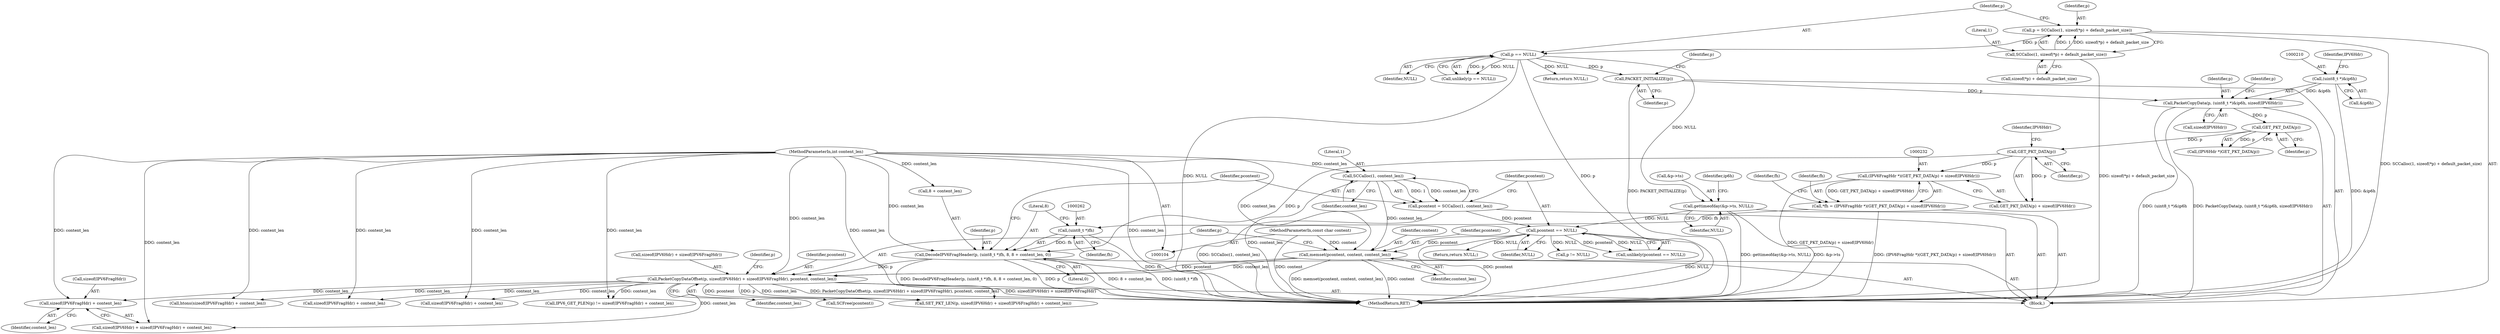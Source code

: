 digraph "1_suricata_4a04f814b15762eb446a5ead4d69d021512df6f8_13@API" {
"1000299" [label="(Call,sizeof(IPV6FragHdr) + content_len)"];
"1000285" [label="(Call,PacketCopyDataOffset(p, sizeof(IPV6Hdr) + sizeof(IPV6FragHdr), pcontent, content_len))"];
"1000259" [label="(Call,DecodeIPV6FragHeader(p, (uint8_t *)fh, 8, 8 + content_len, 0))"];
"1000234" [label="(Call,GET_PKT_DATA(p))"];
"1000221" [label="(Call,GET_PKT_DATA(p))"];
"1000207" [label="(Call,PacketCopyData(p, (uint8_t *)&ip6h, sizeof(IPV6Hdr)))"];
"1000133" [label="(Call,PACKET_INITIALIZE(p))"];
"1000128" [label="(Call,p == NULL)"];
"1000117" [label="(Call,p = SCCalloc(1, sizeof(*p) + default_packet_size))"];
"1000119" [label="(Call,SCCalloc(1, sizeof(*p) + default_packet_size))"];
"1000209" [label="(Call,(uint8_t *)&ip6h)"];
"1000261" [label="(Call,(uint8_t *)fh)"];
"1000229" [label="(Call,*fh = (IPV6FragHdr *)(GET_PKT_DATA(p) + sizeof(IPV6Hdr)))"];
"1000231" [label="(Call,(IPV6FragHdr *)(GET_PKT_DATA(p) + sizeof(IPV6Hdr)))"];
"1000109" [label="(MethodParameterIn,int content_len)"];
"1000281" [label="(Call,memset(pcontent, content, content_len))"];
"1000276" [label="(Call,pcontent == NULL)"];
"1000269" [label="(Call,pcontent = SCCalloc(1, content_len))"];
"1000271" [label="(Call,SCCalloc(1, content_len))"];
"1000135" [label="(Call,gettimeofday(&p->ts, NULL))"];
"1000108" [label="(MethodParameterIn,const char content)"];
"1000300" [label="(Call,sizeof(IPV6FragHdr))"];
"1000271" [label="(Call,SCCalloc(1, content_len))"];
"1000140" [label="(Identifier,NULL)"];
"1000281" [label="(Call,memset(pcontent, content, content_len))"];
"1000311" [label="(Call,htons(sizeof(IPV6FragHdr) + content_len))"];
"1000260" [label="(Identifier,p)"];
"1000273" [label="(Identifier,content_len)"];
"1000292" [label="(Identifier,pcontent)"];
"1000219" [label="(Call,(IPV6Hdr *)GET_PKT_DATA(p))"];
"1000231" [label="(Call,(IPV6FragHdr *)(GET_PKT_DATA(p) + sizeof(IPV6Hdr)))"];
"1000276" [label="(Call,pcontent == NULL)"];
"1000275" [label="(Call,unlikely(pcontent == NULL))"];
"1000299" [label="(Call,sizeof(IPV6FragHdr) + content_len)"];
"1000230" [label="(Identifier,fh)"];
"1000229" [label="(Call,*fh = (IPV6FragHdr *)(GET_PKT_DATA(p) + sizeof(IPV6Hdr)))"];
"1000269" [label="(Call,pcontent = SCCalloc(1, content_len))"];
"1000237" [label="(Identifier,IPV6Hdr)"];
"1000296" [label="(Call,sizeof(IPV6Hdr) + sizeof(IPV6FragHdr) + content_len)"];
"1000235" [label="(Identifier,p)"];
"1000222" [label="(Identifier,p)"];
"1000263" [label="(Identifier,fh)"];
"1000284" [label="(Identifier,content_len)"];
"1000214" [label="(Identifier,IPV6Hdr)"];
"1000293" [label="(Identifier,content_len)"];
"1000270" [label="(Identifier,pcontent)"];
"1000233" [label="(Call,GET_PKT_DATA(p) + sizeof(IPV6Hdr))"];
"1000118" [label="(Identifier,p)"];
"1000363" [label="(MethodReturn,RET)"];
"1000303" [label="(Call,SCFree(pcontent))"];
"1000207" [label="(Call,PacketCopyData(p, (uint8_t *)&ip6h, sizeof(IPV6Hdr)))"];
"1000286" [label="(Identifier,p)"];
"1000213" [label="(Call,sizeof(IPV6Hdr))"];
"1000128" [label="(Call,p == NULL)"];
"1000108" [label="(MethodParameterIn,const char content)"];
"1000279" [label="(Return,return NULL;)"];
"1000133" [label="(Call,PACKET_INITIALIZE(p))"];
"1000344" [label="(Call,sizeof(IPV6FragHdr) + content_len)"];
"1000294" [label="(Call,SET_PKT_LEN(p, sizeof(IPV6Hdr) + sizeof(IPV6FragHdr) + content_len))"];
"1000221" [label="(Call,GET_PKT_DATA(p))"];
"1000208" [label="(Identifier,p)"];
"1000209" [label="(Call,(uint8_t *)&ip6h)"];
"1000283" [label="(Identifier,content)"];
"1000109" [label="(MethodParameterIn,int content_len)"];
"1000110" [label="(Block,)"];
"1000287" [label="(Call,sizeof(IPV6Hdr) + sizeof(IPV6FragHdr))"];
"1000131" [label="(Return,return NULL;)"];
"1000136" [label="(Call,&p->ts)"];
"1000278" [label="(Identifier,NULL)"];
"1000264" [label="(Literal,8)"];
"1000261" [label="(Call,(uint8_t *)fh)"];
"1000138" [label="(Identifier,p)"];
"1000129" [label="(Identifier,p)"];
"1000240" [label="(Identifier,fh)"];
"1000312" [label="(Call,sizeof(IPV6FragHdr) + content_len)"];
"1000217" [label="(Identifier,p)"];
"1000302" [label="(Identifier,content_len)"];
"1000121" [label="(Call,sizeof(*p) + default_packet_size)"];
"1000295" [label="(Identifier,p)"];
"1000143" [label="(Identifier,ip6h)"];
"1000265" [label="(Call,8 + content_len)"];
"1000341" [label="(Call,IPV6_GET_PLEN(p) != sizeof(IPV6FragHdr) + content_len)"];
"1000130" [label="(Identifier,NULL)"];
"1000135" [label="(Call,gettimeofday(&p->ts, NULL))"];
"1000285" [label="(Call,PacketCopyDataOffset(p, sizeof(IPV6Hdr) + sizeof(IPV6FragHdr), pcontent, content_len))"];
"1000134" [label="(Identifier,p)"];
"1000282" [label="(Identifier,pcontent)"];
"1000259" [label="(Call,DecodeIPV6FragHeader(p, (uint8_t *)fh, 8, 8 + content_len, 0))"];
"1000234" [label="(Call,GET_PKT_DATA(p))"];
"1000127" [label="(Call,unlikely(p == NULL))"];
"1000356" [label="(Call,p != NULL)"];
"1000277" [label="(Identifier,pcontent)"];
"1000117" [label="(Call,p = SCCalloc(1, sizeof(*p) + default_packet_size))"];
"1000120" [label="(Literal,1)"];
"1000272" [label="(Literal,1)"];
"1000119" [label="(Call,SCCalloc(1, sizeof(*p) + default_packet_size))"];
"1000211" [label="(Call,&ip6h)"];
"1000268" [label="(Literal,0)"];
"1000299" -> "1000296"  [label="AST: "];
"1000299" -> "1000302"  [label="CFG: "];
"1000300" -> "1000299"  [label="AST: "];
"1000302" -> "1000299"  [label="AST: "];
"1000296" -> "1000299"  [label="CFG: "];
"1000285" -> "1000299"  [label="DDG: content_len"];
"1000109" -> "1000299"  [label="DDG: content_len"];
"1000285" -> "1000110"  [label="AST: "];
"1000285" -> "1000293"  [label="CFG: "];
"1000286" -> "1000285"  [label="AST: "];
"1000287" -> "1000285"  [label="AST: "];
"1000292" -> "1000285"  [label="AST: "];
"1000293" -> "1000285"  [label="AST: "];
"1000295" -> "1000285"  [label="CFG: "];
"1000285" -> "1000363"  [label="DDG: PacketCopyDataOffset(p, sizeof(IPV6Hdr) + sizeof(IPV6FragHdr), pcontent, content_len)"];
"1000285" -> "1000363"  [label="DDG: sizeof(IPV6Hdr) + sizeof(IPV6FragHdr)"];
"1000259" -> "1000285"  [label="DDG: p"];
"1000281" -> "1000285"  [label="DDG: pcontent"];
"1000281" -> "1000285"  [label="DDG: content_len"];
"1000109" -> "1000285"  [label="DDG: content_len"];
"1000285" -> "1000294"  [label="DDG: p"];
"1000285" -> "1000294"  [label="DDG: content_len"];
"1000285" -> "1000296"  [label="DDG: content_len"];
"1000285" -> "1000303"  [label="DDG: pcontent"];
"1000285" -> "1000311"  [label="DDG: content_len"];
"1000285" -> "1000312"  [label="DDG: content_len"];
"1000285" -> "1000341"  [label="DDG: content_len"];
"1000285" -> "1000344"  [label="DDG: content_len"];
"1000259" -> "1000110"  [label="AST: "];
"1000259" -> "1000268"  [label="CFG: "];
"1000260" -> "1000259"  [label="AST: "];
"1000261" -> "1000259"  [label="AST: "];
"1000264" -> "1000259"  [label="AST: "];
"1000265" -> "1000259"  [label="AST: "];
"1000268" -> "1000259"  [label="AST: "];
"1000270" -> "1000259"  [label="CFG: "];
"1000259" -> "1000363"  [label="DDG: DecodeIPV6FragHeader(p, (uint8_t *)fh, 8, 8 + content_len, 0)"];
"1000259" -> "1000363"  [label="DDG: p"];
"1000259" -> "1000363"  [label="DDG: 8 + content_len"];
"1000259" -> "1000363"  [label="DDG: (uint8_t *)fh"];
"1000234" -> "1000259"  [label="DDG: p"];
"1000261" -> "1000259"  [label="DDG: fh"];
"1000109" -> "1000259"  [label="DDG: content_len"];
"1000234" -> "1000233"  [label="AST: "];
"1000234" -> "1000235"  [label="CFG: "];
"1000235" -> "1000234"  [label="AST: "];
"1000237" -> "1000234"  [label="CFG: "];
"1000234" -> "1000231"  [label="DDG: p"];
"1000234" -> "1000233"  [label="DDG: p"];
"1000221" -> "1000234"  [label="DDG: p"];
"1000221" -> "1000219"  [label="AST: "];
"1000221" -> "1000222"  [label="CFG: "];
"1000222" -> "1000221"  [label="AST: "];
"1000219" -> "1000221"  [label="CFG: "];
"1000221" -> "1000219"  [label="DDG: p"];
"1000207" -> "1000221"  [label="DDG: p"];
"1000207" -> "1000110"  [label="AST: "];
"1000207" -> "1000213"  [label="CFG: "];
"1000208" -> "1000207"  [label="AST: "];
"1000209" -> "1000207"  [label="AST: "];
"1000213" -> "1000207"  [label="AST: "];
"1000217" -> "1000207"  [label="CFG: "];
"1000207" -> "1000363"  [label="DDG: (uint8_t *)&ip6h"];
"1000207" -> "1000363"  [label="DDG: PacketCopyData(p, (uint8_t *)&ip6h, sizeof(IPV6Hdr))"];
"1000133" -> "1000207"  [label="DDG: p"];
"1000209" -> "1000207"  [label="DDG: &ip6h"];
"1000133" -> "1000110"  [label="AST: "];
"1000133" -> "1000134"  [label="CFG: "];
"1000134" -> "1000133"  [label="AST: "];
"1000138" -> "1000133"  [label="CFG: "];
"1000133" -> "1000363"  [label="DDG: PACKET_INITIALIZE(p)"];
"1000128" -> "1000133"  [label="DDG: p"];
"1000128" -> "1000127"  [label="AST: "];
"1000128" -> "1000130"  [label="CFG: "];
"1000129" -> "1000128"  [label="AST: "];
"1000130" -> "1000128"  [label="AST: "];
"1000127" -> "1000128"  [label="CFG: "];
"1000128" -> "1000363"  [label="DDG: NULL"];
"1000128" -> "1000363"  [label="DDG: p"];
"1000128" -> "1000127"  [label="DDG: p"];
"1000128" -> "1000127"  [label="DDG: NULL"];
"1000117" -> "1000128"  [label="DDG: p"];
"1000128" -> "1000131"  [label="DDG: NULL"];
"1000128" -> "1000135"  [label="DDG: NULL"];
"1000117" -> "1000110"  [label="AST: "];
"1000117" -> "1000119"  [label="CFG: "];
"1000118" -> "1000117"  [label="AST: "];
"1000119" -> "1000117"  [label="AST: "];
"1000129" -> "1000117"  [label="CFG: "];
"1000117" -> "1000363"  [label="DDG: SCCalloc(1, sizeof(*p) + default_packet_size)"];
"1000119" -> "1000117"  [label="DDG: 1"];
"1000119" -> "1000117"  [label="DDG: sizeof(*p) + default_packet_size"];
"1000119" -> "1000121"  [label="CFG: "];
"1000120" -> "1000119"  [label="AST: "];
"1000121" -> "1000119"  [label="AST: "];
"1000119" -> "1000363"  [label="DDG: sizeof(*p) + default_packet_size"];
"1000209" -> "1000211"  [label="CFG: "];
"1000210" -> "1000209"  [label="AST: "];
"1000211" -> "1000209"  [label="AST: "];
"1000214" -> "1000209"  [label="CFG: "];
"1000209" -> "1000363"  [label="DDG: &ip6h"];
"1000261" -> "1000263"  [label="CFG: "];
"1000262" -> "1000261"  [label="AST: "];
"1000263" -> "1000261"  [label="AST: "];
"1000264" -> "1000261"  [label="CFG: "];
"1000261" -> "1000363"  [label="DDG: fh"];
"1000229" -> "1000261"  [label="DDG: fh"];
"1000229" -> "1000110"  [label="AST: "];
"1000229" -> "1000231"  [label="CFG: "];
"1000230" -> "1000229"  [label="AST: "];
"1000231" -> "1000229"  [label="AST: "];
"1000240" -> "1000229"  [label="CFG: "];
"1000229" -> "1000363"  [label="DDG: (IPV6FragHdr *)(GET_PKT_DATA(p) + sizeof(IPV6Hdr))"];
"1000231" -> "1000229"  [label="DDG: GET_PKT_DATA(p) + sizeof(IPV6Hdr)"];
"1000231" -> "1000233"  [label="CFG: "];
"1000232" -> "1000231"  [label="AST: "];
"1000233" -> "1000231"  [label="AST: "];
"1000231" -> "1000363"  [label="DDG: GET_PKT_DATA(p) + sizeof(IPV6Hdr)"];
"1000109" -> "1000104"  [label="AST: "];
"1000109" -> "1000363"  [label="DDG: content_len"];
"1000109" -> "1000265"  [label="DDG: content_len"];
"1000109" -> "1000271"  [label="DDG: content_len"];
"1000109" -> "1000281"  [label="DDG: content_len"];
"1000109" -> "1000294"  [label="DDG: content_len"];
"1000109" -> "1000296"  [label="DDG: content_len"];
"1000109" -> "1000311"  [label="DDG: content_len"];
"1000109" -> "1000312"  [label="DDG: content_len"];
"1000109" -> "1000341"  [label="DDG: content_len"];
"1000109" -> "1000344"  [label="DDG: content_len"];
"1000281" -> "1000110"  [label="AST: "];
"1000281" -> "1000284"  [label="CFG: "];
"1000282" -> "1000281"  [label="AST: "];
"1000283" -> "1000281"  [label="AST: "];
"1000284" -> "1000281"  [label="AST: "];
"1000286" -> "1000281"  [label="CFG: "];
"1000281" -> "1000363"  [label="DDG: memset(pcontent, content, content_len)"];
"1000281" -> "1000363"  [label="DDG: content"];
"1000276" -> "1000281"  [label="DDG: pcontent"];
"1000108" -> "1000281"  [label="DDG: content"];
"1000271" -> "1000281"  [label="DDG: content_len"];
"1000276" -> "1000275"  [label="AST: "];
"1000276" -> "1000278"  [label="CFG: "];
"1000277" -> "1000276"  [label="AST: "];
"1000278" -> "1000276"  [label="AST: "];
"1000275" -> "1000276"  [label="CFG: "];
"1000276" -> "1000363"  [label="DDG: NULL"];
"1000276" -> "1000363"  [label="DDG: pcontent"];
"1000276" -> "1000275"  [label="DDG: pcontent"];
"1000276" -> "1000275"  [label="DDG: NULL"];
"1000269" -> "1000276"  [label="DDG: pcontent"];
"1000135" -> "1000276"  [label="DDG: NULL"];
"1000276" -> "1000279"  [label="DDG: NULL"];
"1000276" -> "1000356"  [label="DDG: NULL"];
"1000269" -> "1000110"  [label="AST: "];
"1000269" -> "1000271"  [label="CFG: "];
"1000270" -> "1000269"  [label="AST: "];
"1000271" -> "1000269"  [label="AST: "];
"1000277" -> "1000269"  [label="CFG: "];
"1000269" -> "1000363"  [label="DDG: SCCalloc(1, content_len)"];
"1000271" -> "1000269"  [label="DDG: 1"];
"1000271" -> "1000269"  [label="DDG: content_len"];
"1000271" -> "1000273"  [label="CFG: "];
"1000272" -> "1000271"  [label="AST: "];
"1000273" -> "1000271"  [label="AST: "];
"1000271" -> "1000363"  [label="DDG: content_len"];
"1000135" -> "1000110"  [label="AST: "];
"1000135" -> "1000140"  [label="CFG: "];
"1000136" -> "1000135"  [label="AST: "];
"1000140" -> "1000135"  [label="AST: "];
"1000143" -> "1000135"  [label="CFG: "];
"1000135" -> "1000363"  [label="DDG: gettimeofday(&p->ts, NULL)"];
"1000135" -> "1000363"  [label="DDG: &p->ts"];
"1000108" -> "1000104"  [label="AST: "];
"1000108" -> "1000363"  [label="DDG: content"];
}
